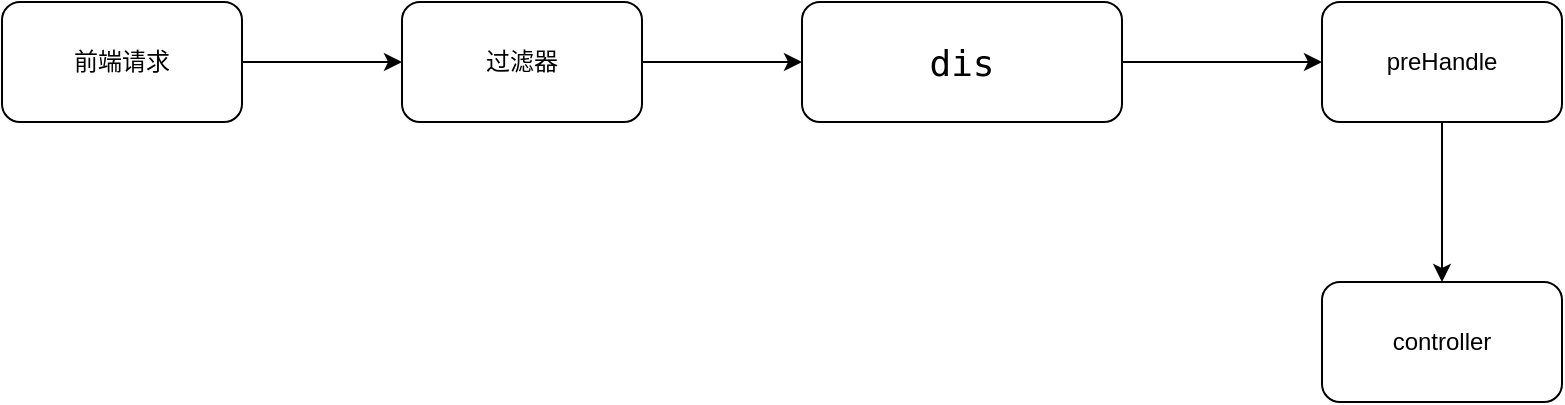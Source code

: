 <mxfile version="14.0.1" type="github">
  <diagram id="Gc1ein5x4gMYJAhJQhhq" name="第 1 页">
    <mxGraphModel dx="782" dy="483" grid="1" gridSize="10" guides="1" tooltips="1" connect="1" arrows="1" fold="1" page="1" pageScale="1" pageWidth="827" pageHeight="1169" math="0" shadow="0">
      <root>
        <mxCell id="0" />
        <mxCell id="1" parent="0" />
        <mxCell id="kFdszZxrTxKZAm-aw4OZ-3" value="" style="edgeStyle=orthogonalEdgeStyle;rounded=0;orthogonalLoop=1;jettySize=auto;html=1;" edge="1" parent="1" source="kFdszZxrTxKZAm-aw4OZ-1" target="kFdszZxrTxKZAm-aw4OZ-2">
          <mxGeometry relative="1" as="geometry" />
        </mxCell>
        <mxCell id="kFdszZxrTxKZAm-aw4OZ-1" value="前端请求" style="rounded=1;whiteSpace=wrap;html=1;" vertex="1" parent="1">
          <mxGeometry x="70" y="90" width="120" height="60" as="geometry" />
        </mxCell>
        <mxCell id="kFdszZxrTxKZAm-aw4OZ-5" value="" style="edgeStyle=orthogonalEdgeStyle;rounded=0;orthogonalLoop=1;jettySize=auto;html=1;" edge="1" parent="1" source="kFdszZxrTxKZAm-aw4OZ-2" target="kFdszZxrTxKZAm-aw4OZ-4">
          <mxGeometry relative="1" as="geometry" />
        </mxCell>
        <mxCell id="kFdszZxrTxKZAm-aw4OZ-2" value="过滤器" style="whiteSpace=wrap;html=1;rounded=1;" vertex="1" parent="1">
          <mxGeometry x="270" y="90" width="120" height="60" as="geometry" />
        </mxCell>
        <mxCell id="kFdszZxrTxKZAm-aw4OZ-7" value="" style="edgeStyle=orthogonalEdgeStyle;rounded=0;orthogonalLoop=1;jettySize=auto;html=1;" edge="1" parent="1" source="kFdszZxrTxKZAm-aw4OZ-4" target="kFdszZxrTxKZAm-aw4OZ-6">
          <mxGeometry relative="1" as="geometry" />
        </mxCell>
        <mxCell id="kFdszZxrTxKZAm-aw4OZ-4" value="&lt;pre style=&quot;font-family: &amp;#34;jetbrains mono&amp;#34; , monospace ; font-size: 13.5pt&quot;&gt;&lt;span style=&quot;background-color: rgb(255 , 255 , 255)&quot;&gt;dis&lt;/span&gt;&lt;/pre&gt;" style="whiteSpace=wrap;html=1;rounded=1;" vertex="1" parent="1">
          <mxGeometry x="470" y="90" width="160" height="60" as="geometry" />
        </mxCell>
        <mxCell id="kFdszZxrTxKZAm-aw4OZ-9" value="" style="edgeStyle=orthogonalEdgeStyle;rounded=0;orthogonalLoop=1;jettySize=auto;html=1;" edge="1" parent="1" source="kFdszZxrTxKZAm-aw4OZ-6" target="kFdszZxrTxKZAm-aw4OZ-8">
          <mxGeometry relative="1" as="geometry" />
        </mxCell>
        <mxCell id="kFdszZxrTxKZAm-aw4OZ-6" value="preHandle" style="whiteSpace=wrap;html=1;rounded=1;" vertex="1" parent="1">
          <mxGeometry x="730" y="90" width="120" height="60" as="geometry" />
        </mxCell>
        <mxCell id="kFdszZxrTxKZAm-aw4OZ-8" value="controller" style="whiteSpace=wrap;html=1;rounded=1;" vertex="1" parent="1">
          <mxGeometry x="730" y="230" width="120" height="60" as="geometry" />
        </mxCell>
      </root>
    </mxGraphModel>
  </diagram>
</mxfile>
